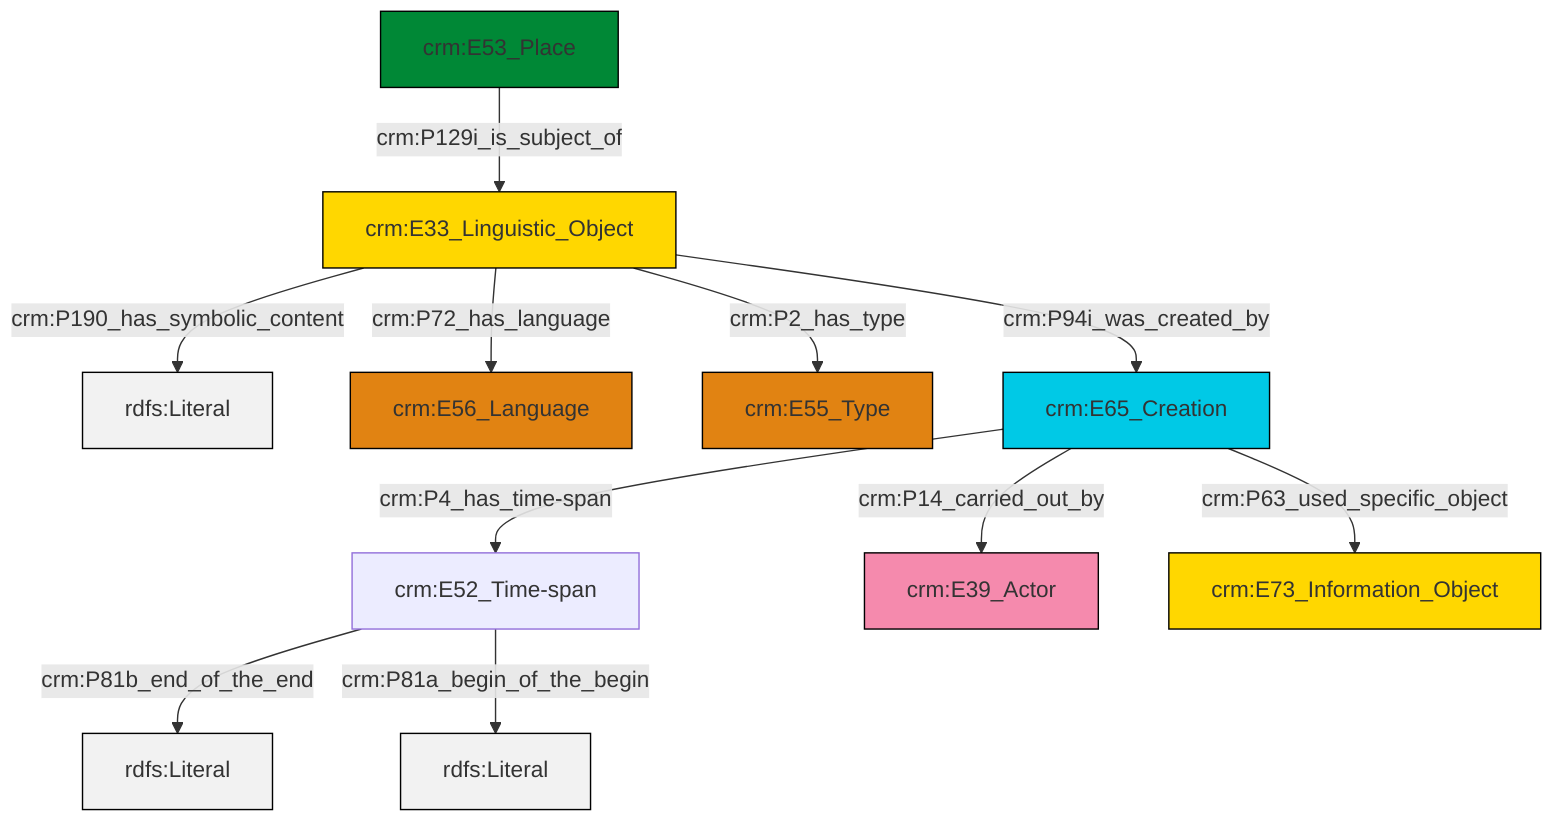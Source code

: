 graph TD
classDef Literal fill:#f2f2f2,stroke:#000000;
classDef CRM_Entity fill:#FFFFFF,stroke:#000000;
classDef Temporal_Entity fill:#00C9E6, stroke:#000000;
classDef Type fill:#E18312, stroke:#000000;
classDef Time-Span fill:#2C9C91, stroke:#000000;
classDef Appellation fill:#FFEB7F, stroke:#000000;
classDef Place fill:#008836, stroke:#000000;
classDef Persistent_Item fill:#B266B2, stroke:#000000;
classDef Conceptual_Object fill:#FFD700, stroke:#000000;
classDef Physical_Thing fill:#D2B48C, stroke:#000000;
classDef Actor fill:#f58aad, stroke:#000000;
classDef PC_Classes fill:#4ce600, stroke:#000000;
classDef Multi fill:#cccccc,stroke:#000000;

0["crm:E33_Linguistic_Object"]:::Conceptual_Object -->|crm:P190_has_symbolic_content| 1[rdfs:Literal]:::Literal
0["crm:E33_Linguistic_Object"]:::Conceptual_Object -->|crm:P72_has_language| 2["crm:E56_Language"]:::Type
0["crm:E33_Linguistic_Object"]:::Conceptual_Object -->|crm:P2_has_type| 5["crm:E55_Type"]:::Type
3["crm:E52_Time-span"]:::Default -->|crm:P81b_end_of_the_end| 6[rdfs:Literal]:::Literal
0["crm:E33_Linguistic_Object"]:::Conceptual_Object -->|crm:P94i_was_created_by| 8["crm:E65_Creation"]:::Temporal_Entity
8["crm:E65_Creation"]:::Temporal_Entity -->|crm:P14_carried_out_by| 9["crm:E39_Actor"]:::Actor
3["crm:E52_Time-span"]:::Default -->|crm:P81a_begin_of_the_begin| 10[rdfs:Literal]:::Literal
8["crm:E65_Creation"]:::Temporal_Entity -->|crm:P4_has_time-span| 3["crm:E52_Time-span"]:::Default
8["crm:E65_Creation"]:::Temporal_Entity -->|crm:P63_used_specific_object| 12["crm:E73_Information_Object"]:::Conceptual_Object
15["crm:E53_Place"]:::Place -->|crm:P129i_is_subject_of| 0["crm:E33_Linguistic_Object"]:::Conceptual_Object